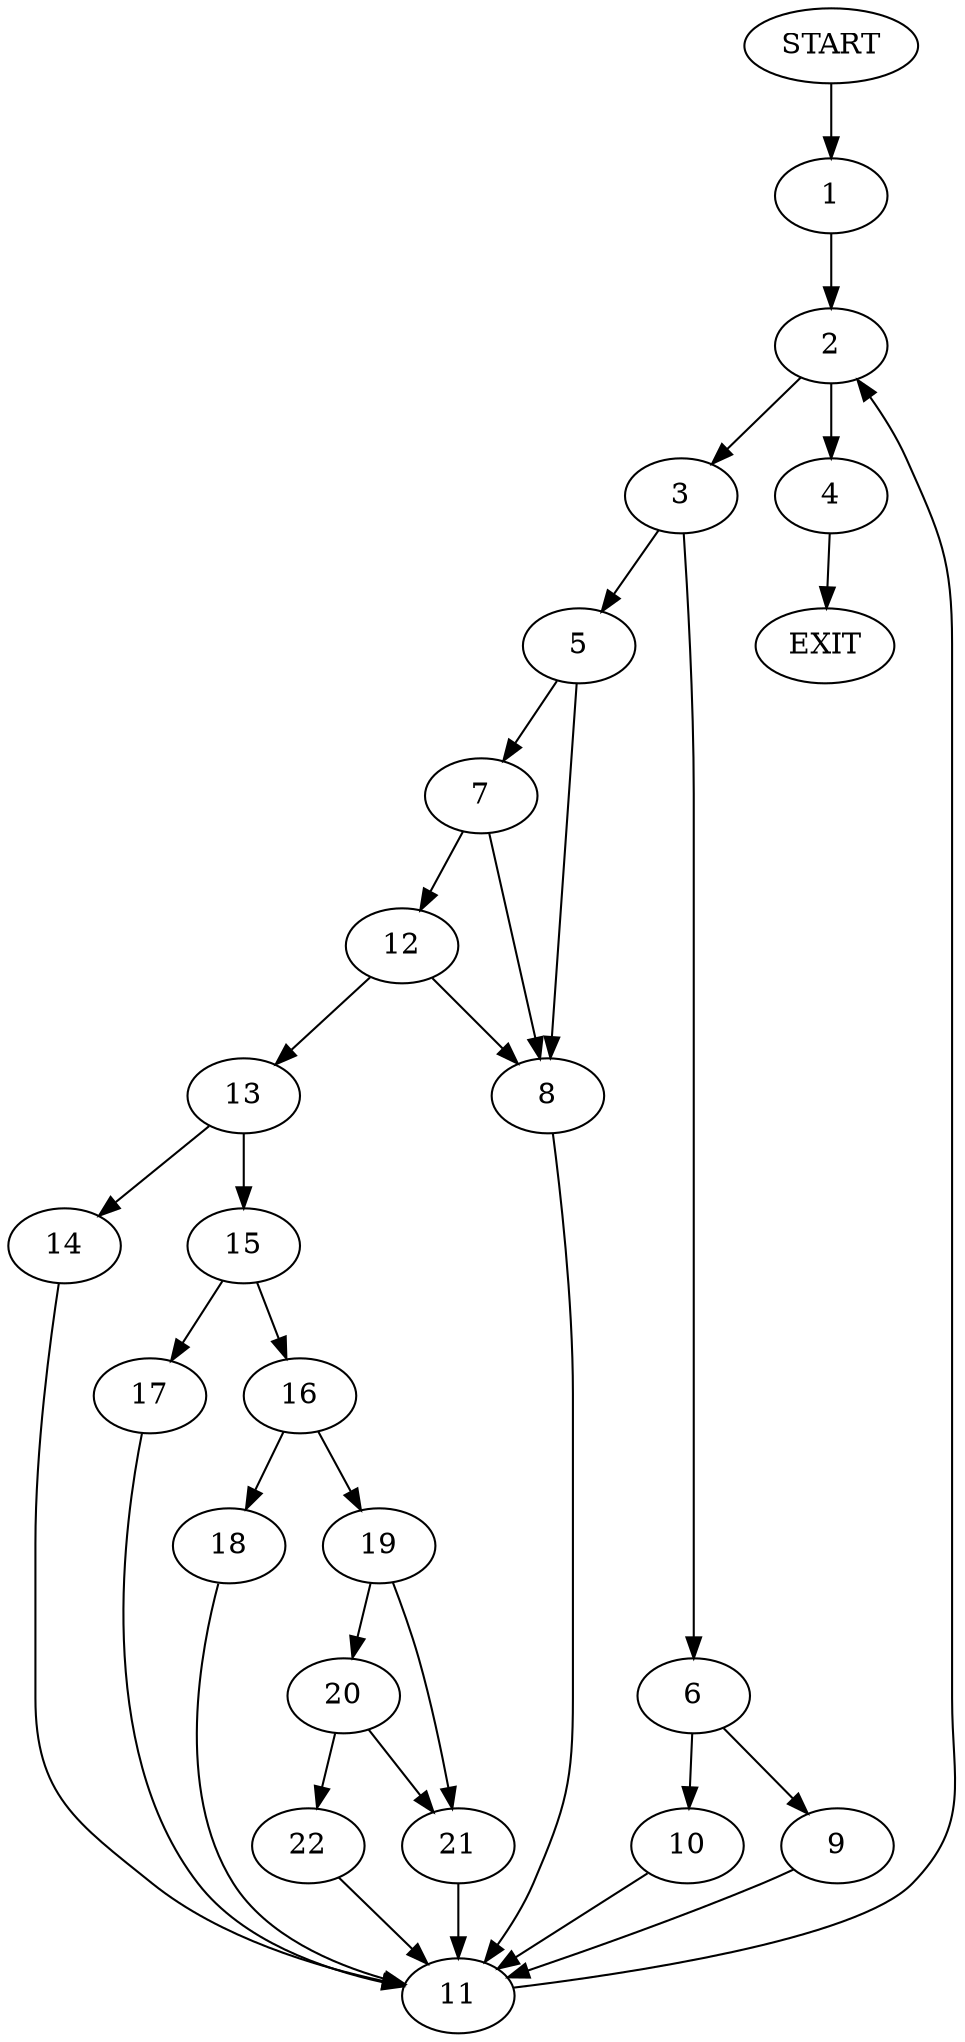 digraph {
0 [label="START"]
23 [label="EXIT"]
0 -> 1
1 -> 2
2 -> 3
2 -> 4
3 -> 5
3 -> 6
4 -> 23
5 -> 7
5 -> 8
6 -> 9
6 -> 10
10 -> 11
9 -> 11
11 -> 2
7 -> 12
7 -> 8
8 -> 11
12 -> 8
12 -> 13
13 -> 14
13 -> 15
15 -> 16
15 -> 17
14 -> 11
17 -> 11
16 -> 18
16 -> 19
19 -> 20
19 -> 21
18 -> 11
21 -> 11
20 -> 22
20 -> 21
22 -> 11
}
